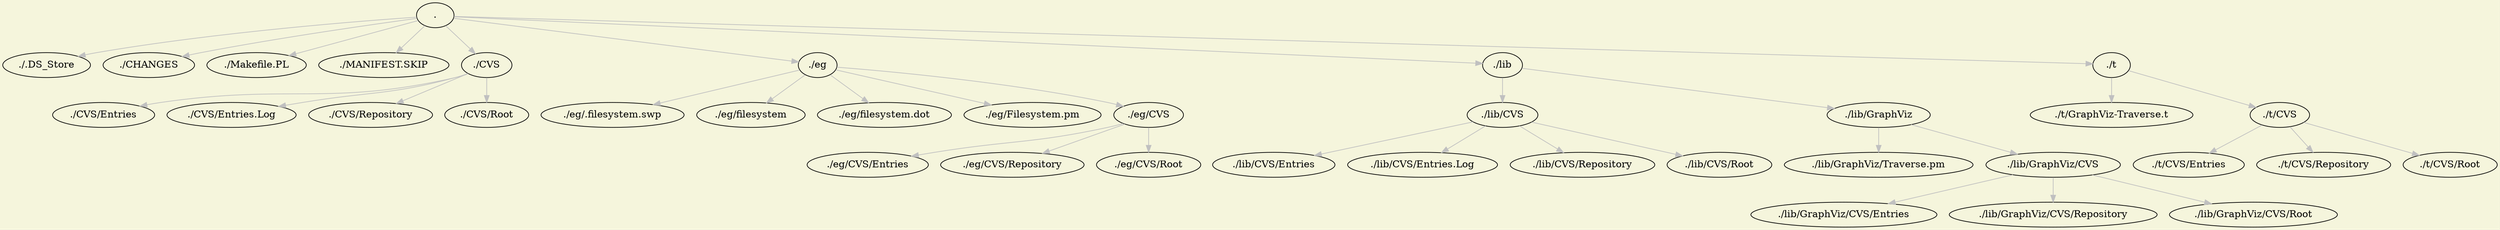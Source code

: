 digraph test {
	ratio="compress";
	bgcolor="beige";
	node1 [label="."];
	node2 [label="./.DS_Store"];
	node3 [label="./CHANGES"];
	node4 [label="./Makefile.PL"];
	node5 [label="./MANIFEST.SKIP"];
	node6 [label="./CVS"];
	node7 [label="./CVS/Entries"];
	node8 [label="./CVS/Entries.Log"];
	node9 [label="./CVS/Repository"];
	node10 [label="./CVS/Root"];
	node11 [label="./eg"];
	node12 [label="./eg/.filesystem.swp"];
	node13 [label="./eg/filesystem"];
	node14 [label="./eg/filesystem.dot"];
	node15 [label="./eg/Filesystem.pm"];
	node16 [label="./eg/CVS"];
	node17 [label="./eg/CVS/Entries"];
	node18 [label="./eg/CVS/Repository"];
	node19 [label="./eg/CVS/Root"];
	node20 [label="./lib"];
	node21 [label="./lib/CVS"];
	node22 [label="./lib/CVS/Entries"];
	node23 [label="./lib/CVS/Entries.Log"];
	node24 [label="./lib/CVS/Repository"];
	node25 [label="./lib/CVS/Root"];
	node26 [label="./lib/GraphViz"];
	node27 [label="./lib/GraphViz/Traverse.pm"];
	node28 [label="./lib/GraphViz/CVS"];
	node29 [label="./lib/GraphViz/CVS/Entries"];
	node30 [label="./lib/GraphViz/CVS/Repository"];
	node31 [label="./lib/GraphViz/CVS/Root"];
	node32 [label="./t"];
	node33 [label="./t/GraphViz-Traverse.t"];
	node34 [label="./t/CVS"];
	node35 [label="./t/CVS/Entries"];
	node36 [label="./t/CVS/Repository"];
	node37 [label="./t/CVS/Root"];
	node1 -> node2 [URL="", arrowhead="", arrowsize="", arrowtail="", color="gray", constraint="", decorate="", dir="", fontcolor="", fontname="", fontsize="", headURL="", headclip="", headhref="", headlabel="", headtarget="", headtooltip="", href="", label="", labelangle="", labeldistance="", layer="", minlen="", port_label_distance="", samehead="", sametail="", style="", tailURL="", tailclip="", tailhref="", taillabel="", tailtooltip="", target="", tooltip="", weight=""];
	node1 -> node3 [URL="", arrowhead="", arrowsize="", arrowtail="", color="gray", constraint="", decorate="", dir="", fontcolor="", fontname="", fontsize="", headURL="", headclip="", headhref="", headlabel="", headtarget="", headtooltip="", href="", label="", labelangle="", labeldistance="", layer="", minlen="", port_label_distance="", samehead="", sametail="", style="", tailURL="", tailclip="", tailhref="", taillabel="", tailtooltip="", target="", tooltip="", weight=""];
	node1 -> node6 [URL="", arrowhead="", arrowsize="", arrowtail="", color="gray", constraint="", decorate="", dir="", fontcolor="", fontname="", fontsize="", headURL="", headclip="", headhref="", headlabel="", headtarget="", headtooltip="", href="", label="", labelangle="", labeldistance="", layer="", minlen="", port_label_distance="", samehead="", sametail="", style="", tailURL="", tailclip="", tailhref="", taillabel="", tailtooltip="", target="", tooltip="", weight=""];
	node1 -> node5 [URL="", arrowhead="", arrowsize="", arrowtail="", color="gray", constraint="", decorate="", dir="", fontcolor="", fontname="", fontsize="", headURL="", headclip="", headhref="", headlabel="", headtarget="", headtooltip="", href="", label="", labelangle="", labeldistance="", layer="", minlen="", port_label_distance="", samehead="", sametail="", style="", tailURL="", tailclip="", tailhref="", taillabel="", tailtooltip="", target="", tooltip="", weight=""];
	node1 -> node4 [URL="", arrowhead="", arrowsize="", arrowtail="", color="gray", constraint="", decorate="", dir="", fontcolor="", fontname="", fontsize="", headURL="", headclip="", headhref="", headlabel="", headtarget="", headtooltip="", href="", label="", labelangle="", labeldistance="", layer="", minlen="", port_label_distance="", samehead="", sametail="", style="", tailURL="", tailclip="", tailhref="", taillabel="", tailtooltip="", target="", tooltip="", weight=""];
	node1 -> node11 [URL="", arrowhead="", arrowsize="", arrowtail="", color="gray", constraint="", decorate="", dir="", fontcolor="", fontname="", fontsize="", headURL="", headclip="", headhref="", headlabel="", headtarget="", headtooltip="", href="", label="", labelangle="", labeldistance="", layer="", minlen="", port_label_distance="", samehead="", sametail="", style="", tailURL="", tailclip="", tailhref="", taillabel="", tailtooltip="", target="", tooltip="", weight=""];
	node1 -> node20 [URL="", arrowhead="", arrowsize="", arrowtail="", color="gray", constraint="", decorate="", dir="", fontcolor="", fontname="", fontsize="", headURL="", headclip="", headhref="", headlabel="", headtarget="", headtooltip="", href="", label="", labelangle="", labeldistance="", layer="", minlen="", port_label_distance="", samehead="", sametail="", style="", tailURL="", tailclip="", tailhref="", taillabel="", tailtooltip="", target="", tooltip="", weight=""];
	node1 -> node32 [URL="", arrowhead="", arrowsize="", arrowtail="", color="gray", constraint="", decorate="", dir="", fontcolor="", fontname="", fontsize="", headURL="", headclip="", headhref="", headlabel="", headtarget="", headtooltip="", href="", label="", labelangle="", labeldistance="", layer="", minlen="", port_label_distance="", samehead="", sametail="", style="", tailURL="", tailclip="", tailhref="", taillabel="", tailtooltip="", target="", tooltip="", weight=""];
	node6 -> node7 [URL="", arrowhead="", arrowsize="", arrowtail="", color="gray", constraint="", decorate="", dir="", fontcolor="", fontname="", fontsize="", headURL="", headclip="", headhref="", headlabel="", headtarget="", headtooltip="", href="", label="", labelangle="", labeldistance="", layer="", minlen="", port_label_distance="", samehead="", sametail="", style="", tailURL="", tailclip="", tailhref="", taillabel="", tailtooltip="", target="", tooltip="", weight=""];
	node6 -> node8 [URL="", arrowhead="", arrowsize="", arrowtail="", color="gray", constraint="", decorate="", dir="", fontcolor="", fontname="", fontsize="", headURL="", headclip="", headhref="", headlabel="", headtarget="", headtooltip="", href="", label="", labelangle="", labeldistance="", layer="", minlen="", port_label_distance="", samehead="", sametail="", style="", tailURL="", tailclip="", tailhref="", taillabel="", tailtooltip="", target="", tooltip="", weight=""];
	node6 -> node9 [URL="", arrowhead="", arrowsize="", arrowtail="", color="gray", constraint="", decorate="", dir="", fontcolor="", fontname="", fontsize="", headURL="", headclip="", headhref="", headlabel="", headtarget="", headtooltip="", href="", label="", labelangle="", labeldistance="", layer="", minlen="", port_label_distance="", samehead="", sametail="", style="", tailURL="", tailclip="", tailhref="", taillabel="", tailtooltip="", target="", tooltip="", weight=""];
	node6 -> node10 [URL="", arrowhead="", arrowsize="", arrowtail="", color="gray", constraint="", decorate="", dir="", fontcolor="", fontname="", fontsize="", headURL="", headclip="", headhref="", headlabel="", headtarget="", headtooltip="", href="", label="", labelangle="", labeldistance="", layer="", minlen="", port_label_distance="", samehead="", sametail="", style="", tailURL="", tailclip="", tailhref="", taillabel="", tailtooltip="", target="", tooltip="", weight=""];
	node11 -> node12 [URL="", arrowhead="", arrowsize="", arrowtail="", color="gray", constraint="", decorate="", dir="", fontcolor="", fontname="", fontsize="", headURL="", headclip="", headhref="", headlabel="", headtarget="", headtooltip="", href="", label="", labelangle="", labeldistance="", layer="", minlen="", port_label_distance="", samehead="", sametail="", style="", tailURL="", tailclip="", tailhref="", taillabel="", tailtooltip="", target="", tooltip="", weight=""];
	node11 -> node16 [URL="", arrowhead="", arrowsize="", arrowtail="", color="gray", constraint="", decorate="", dir="", fontcolor="", fontname="", fontsize="", headURL="", headclip="", headhref="", headlabel="", headtarget="", headtooltip="", href="", label="", labelangle="", labeldistance="", layer="", minlen="", port_label_distance="", samehead="", sametail="", style="", tailURL="", tailclip="", tailhref="", taillabel="", tailtooltip="", target="", tooltip="", weight=""];
	node11 -> node15 [URL="", arrowhead="", arrowsize="", arrowtail="", color="gray", constraint="", decorate="", dir="", fontcolor="", fontname="", fontsize="", headURL="", headclip="", headhref="", headlabel="", headtarget="", headtooltip="", href="", label="", labelangle="", labeldistance="", layer="", minlen="", port_label_distance="", samehead="", sametail="", style="", tailURL="", tailclip="", tailhref="", taillabel="", tailtooltip="", target="", tooltip="", weight=""];
	node11 -> node13 [URL="", arrowhead="", arrowsize="", arrowtail="", color="gray", constraint="", decorate="", dir="", fontcolor="", fontname="", fontsize="", headURL="", headclip="", headhref="", headlabel="", headtarget="", headtooltip="", href="", label="", labelangle="", labeldistance="", layer="", minlen="", port_label_distance="", samehead="", sametail="", style="", tailURL="", tailclip="", tailhref="", taillabel="", tailtooltip="", target="", tooltip="", weight=""];
	node11 -> node14 [URL="", arrowhead="", arrowsize="", arrowtail="", color="gray", constraint="", decorate="", dir="", fontcolor="", fontname="", fontsize="", headURL="", headclip="", headhref="", headlabel="", headtarget="", headtooltip="", href="", label="", labelangle="", labeldistance="", layer="", minlen="", port_label_distance="", samehead="", sametail="", style="", tailURL="", tailclip="", tailhref="", taillabel="", tailtooltip="", target="", tooltip="", weight=""];
	node16 -> node17 [URL="", arrowhead="", arrowsize="", arrowtail="", color="gray", constraint="", decorate="", dir="", fontcolor="", fontname="", fontsize="", headURL="", headclip="", headhref="", headlabel="", headtarget="", headtooltip="", href="", label="", labelangle="", labeldistance="", layer="", minlen="", port_label_distance="", samehead="", sametail="", style="", tailURL="", tailclip="", tailhref="", taillabel="", tailtooltip="", target="", tooltip="", weight=""];
	node16 -> node18 [URL="", arrowhead="", arrowsize="", arrowtail="", color="gray", constraint="", decorate="", dir="", fontcolor="", fontname="", fontsize="", headURL="", headclip="", headhref="", headlabel="", headtarget="", headtooltip="", href="", label="", labelangle="", labeldistance="", layer="", minlen="", port_label_distance="", samehead="", sametail="", style="", tailURL="", tailclip="", tailhref="", taillabel="", tailtooltip="", target="", tooltip="", weight=""];
	node16 -> node19 [URL="", arrowhead="", arrowsize="", arrowtail="", color="gray", constraint="", decorate="", dir="", fontcolor="", fontname="", fontsize="", headURL="", headclip="", headhref="", headlabel="", headtarget="", headtooltip="", href="", label="", labelangle="", labeldistance="", layer="", minlen="", port_label_distance="", samehead="", sametail="", style="", tailURL="", tailclip="", tailhref="", taillabel="", tailtooltip="", target="", tooltip="", weight=""];
	node20 -> node21 [URL="", arrowhead="", arrowsize="", arrowtail="", color="gray", constraint="", decorate="", dir="", fontcolor="", fontname="", fontsize="", headURL="", headclip="", headhref="", headlabel="", headtarget="", headtooltip="", href="", label="", labelangle="", labeldistance="", layer="", minlen="", port_label_distance="", samehead="", sametail="", style="", tailURL="", tailclip="", tailhref="", taillabel="", tailtooltip="", target="", tooltip="", weight=""];
	node20 -> node26 [URL="", arrowhead="", arrowsize="", arrowtail="", color="gray", constraint="", decorate="", dir="", fontcolor="", fontname="", fontsize="", headURL="", headclip="", headhref="", headlabel="", headtarget="", headtooltip="", href="", label="", labelangle="", labeldistance="", layer="", minlen="", port_label_distance="", samehead="", sametail="", style="", tailURL="", tailclip="", tailhref="", taillabel="", tailtooltip="", target="", tooltip="", weight=""];
	node21 -> node22 [URL="", arrowhead="", arrowsize="", arrowtail="", color="gray", constraint="", decorate="", dir="", fontcolor="", fontname="", fontsize="", headURL="", headclip="", headhref="", headlabel="", headtarget="", headtooltip="", href="", label="", labelangle="", labeldistance="", layer="", minlen="", port_label_distance="", samehead="", sametail="", style="", tailURL="", tailclip="", tailhref="", taillabel="", tailtooltip="", target="", tooltip="", weight=""];
	node21 -> node23 [URL="", arrowhead="", arrowsize="", arrowtail="", color="gray", constraint="", decorate="", dir="", fontcolor="", fontname="", fontsize="", headURL="", headclip="", headhref="", headlabel="", headtarget="", headtooltip="", href="", label="", labelangle="", labeldistance="", layer="", minlen="", port_label_distance="", samehead="", sametail="", style="", tailURL="", tailclip="", tailhref="", taillabel="", tailtooltip="", target="", tooltip="", weight=""];
	node21 -> node24 [URL="", arrowhead="", arrowsize="", arrowtail="", color="gray", constraint="", decorate="", dir="", fontcolor="", fontname="", fontsize="", headURL="", headclip="", headhref="", headlabel="", headtarget="", headtooltip="", href="", label="", labelangle="", labeldistance="", layer="", minlen="", port_label_distance="", samehead="", sametail="", style="", tailURL="", tailclip="", tailhref="", taillabel="", tailtooltip="", target="", tooltip="", weight=""];
	node21 -> node25 [URL="", arrowhead="", arrowsize="", arrowtail="", color="gray", constraint="", decorate="", dir="", fontcolor="", fontname="", fontsize="", headURL="", headclip="", headhref="", headlabel="", headtarget="", headtooltip="", href="", label="", labelangle="", labeldistance="", layer="", minlen="", port_label_distance="", samehead="", sametail="", style="", tailURL="", tailclip="", tailhref="", taillabel="", tailtooltip="", target="", tooltip="", weight=""];
	node26 -> node28 [URL="", arrowhead="", arrowsize="", arrowtail="", color="gray", constraint="", decorate="", dir="", fontcolor="", fontname="", fontsize="", headURL="", headclip="", headhref="", headlabel="", headtarget="", headtooltip="", href="", label="", labelangle="", labeldistance="", layer="", minlen="", port_label_distance="", samehead="", sametail="", style="", tailURL="", tailclip="", tailhref="", taillabel="", tailtooltip="", target="", tooltip="", weight=""];
	node26 -> node27 [URL="", arrowhead="", arrowsize="", arrowtail="", color="gray", constraint="", decorate="", dir="", fontcolor="", fontname="", fontsize="", headURL="", headclip="", headhref="", headlabel="", headtarget="", headtooltip="", href="", label="", labelangle="", labeldistance="", layer="", minlen="", port_label_distance="", samehead="", sametail="", style="", tailURL="", tailclip="", tailhref="", taillabel="", tailtooltip="", target="", tooltip="", weight=""];
	node28 -> node29 [URL="", arrowhead="", arrowsize="", arrowtail="", color="gray", constraint="", decorate="", dir="", fontcolor="", fontname="", fontsize="", headURL="", headclip="", headhref="", headlabel="", headtarget="", headtooltip="", href="", label="", labelangle="", labeldistance="", layer="", minlen="", port_label_distance="", samehead="", sametail="", style="", tailURL="", tailclip="", tailhref="", taillabel="", tailtooltip="", target="", tooltip="", weight=""];
	node28 -> node30 [URL="", arrowhead="", arrowsize="", arrowtail="", color="gray", constraint="", decorate="", dir="", fontcolor="", fontname="", fontsize="", headURL="", headclip="", headhref="", headlabel="", headtarget="", headtooltip="", href="", label="", labelangle="", labeldistance="", layer="", minlen="", port_label_distance="", samehead="", sametail="", style="", tailURL="", tailclip="", tailhref="", taillabel="", tailtooltip="", target="", tooltip="", weight=""];
	node28 -> node31 [URL="", arrowhead="", arrowsize="", arrowtail="", color="gray", constraint="", decorate="", dir="", fontcolor="", fontname="", fontsize="", headURL="", headclip="", headhref="", headlabel="", headtarget="", headtooltip="", href="", label="", labelangle="", labeldistance="", layer="", minlen="", port_label_distance="", samehead="", sametail="", style="", tailURL="", tailclip="", tailhref="", taillabel="", tailtooltip="", target="", tooltip="", weight=""];
	node32 -> node34 [URL="", arrowhead="", arrowsize="", arrowtail="", color="gray", constraint="", decorate="", dir="", fontcolor="", fontname="", fontsize="", headURL="", headclip="", headhref="", headlabel="", headtarget="", headtooltip="", href="", label="", labelangle="", labeldistance="", layer="", minlen="", port_label_distance="", samehead="", sametail="", style="", tailURL="", tailclip="", tailhref="", taillabel="", tailtooltip="", target="", tooltip="", weight=""];
	node32 -> node33 [URL="", arrowhead="", arrowsize="", arrowtail="", color="gray", constraint="", decorate="", dir="", fontcolor="", fontname="", fontsize="", headURL="", headclip="", headhref="", headlabel="", headtarget="", headtooltip="", href="", label="", labelangle="", labeldistance="", layer="", minlen="", port_label_distance="", samehead="", sametail="", style="", tailURL="", tailclip="", tailhref="", taillabel="", tailtooltip="", target="", tooltip="", weight=""];
	node34 -> node35 [URL="", arrowhead="", arrowsize="", arrowtail="", color="gray", constraint="", decorate="", dir="", fontcolor="", fontname="", fontsize="", headURL="", headclip="", headhref="", headlabel="", headtarget="", headtooltip="", href="", label="", labelangle="", labeldistance="", layer="", minlen="", port_label_distance="", samehead="", sametail="", style="", tailURL="", tailclip="", tailhref="", taillabel="", tailtooltip="", target="", tooltip="", weight=""];
	node34 -> node36 [URL="", arrowhead="", arrowsize="", arrowtail="", color="gray", constraint="", decorate="", dir="", fontcolor="", fontname="", fontsize="", headURL="", headclip="", headhref="", headlabel="", headtarget="", headtooltip="", href="", label="", labelangle="", labeldistance="", layer="", minlen="", port_label_distance="", samehead="", sametail="", style="", tailURL="", tailclip="", tailhref="", taillabel="", tailtooltip="", target="", tooltip="", weight=""];
	node34 -> node37 [URL="", arrowhead="", arrowsize="", arrowtail="", color="gray", constraint="", decorate="", dir="", fontcolor="", fontname="", fontsize="", headURL="", headclip="", headhref="", headlabel="", headtarget="", headtooltip="", href="", label="", labelangle="", labeldistance="", layer="", minlen="", port_label_distance="", samehead="", sametail="", style="", tailURL="", tailclip="", tailhref="", taillabel="", tailtooltip="", target="", tooltip="", weight=""];
}
